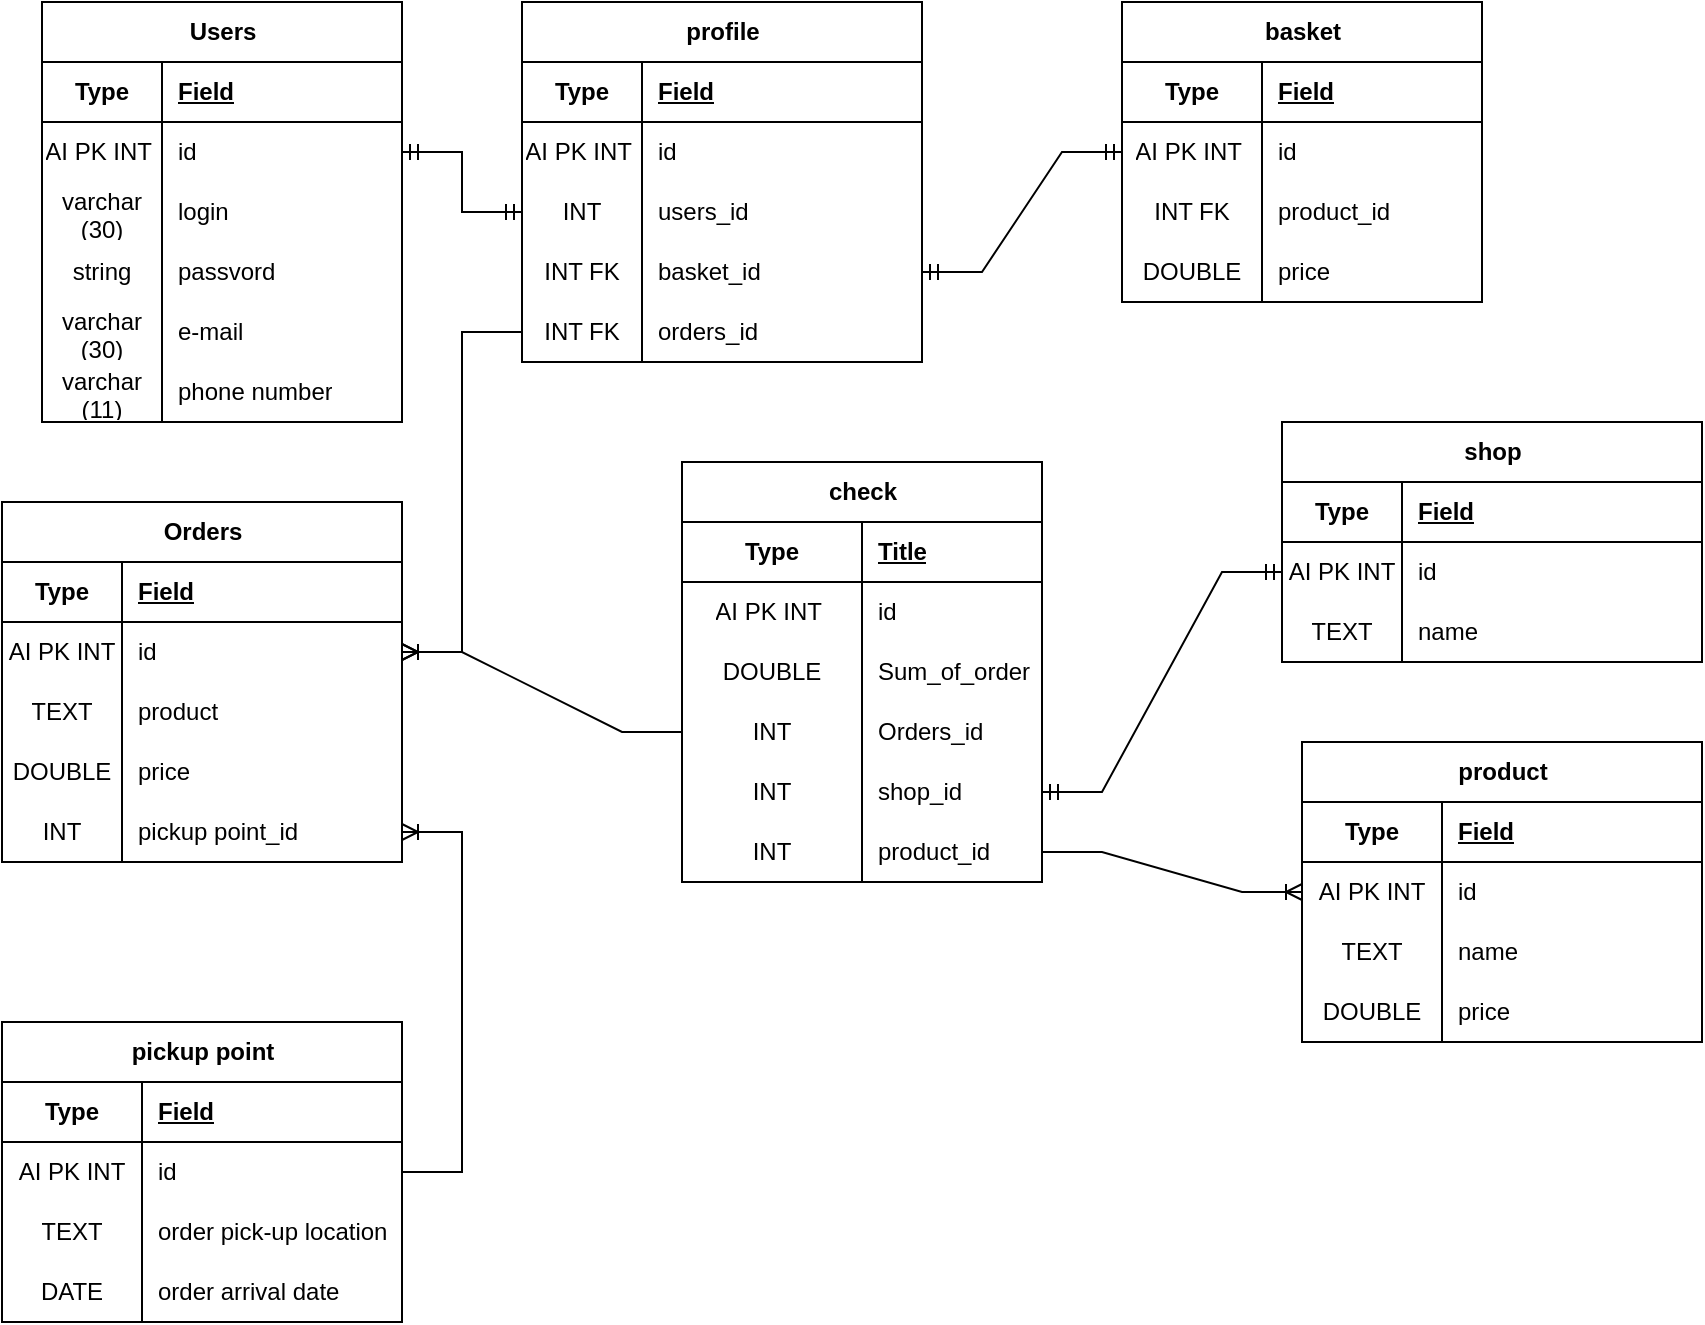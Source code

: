 <mxfile version="22.1.1" type="github">
  <diagram name="Страница — 1" id="Pja-T_bcd6KXfiUOe82k">
    <mxGraphModel dx="1434" dy="764" grid="1" gridSize="10" guides="1" tooltips="1" connect="1" arrows="1" fold="1" page="1" pageScale="1" pageWidth="827" pageHeight="1169" math="0" shadow="0">
      <root>
        <mxCell id="0" />
        <mxCell id="1" parent="0" />
        <mxCell id="clptKo0EV_gINWwMnfA1-40" value="basket" style="shape=table;startSize=30;container=1;collapsible=1;childLayout=tableLayout;fixedRows=1;rowLines=0;fontStyle=1;align=center;resizeLast=1;html=1;" parent="1" vertex="1">
          <mxGeometry x="960" y="150" width="180" height="150" as="geometry" />
        </mxCell>
        <mxCell id="clptKo0EV_gINWwMnfA1-41" value="" style="shape=tableRow;horizontal=0;startSize=0;swimlaneHead=0;swimlaneBody=0;fillColor=none;collapsible=0;dropTarget=0;points=[[0,0.5],[1,0.5]];portConstraint=eastwest;top=0;left=0;right=0;bottom=1;" parent="clptKo0EV_gINWwMnfA1-40" vertex="1">
          <mxGeometry y="30" width="180" height="30" as="geometry" />
        </mxCell>
        <mxCell id="clptKo0EV_gINWwMnfA1-42" value="Type" style="shape=partialRectangle;connectable=0;fillColor=none;top=0;left=0;bottom=0;right=0;fontStyle=1;overflow=hidden;whiteSpace=wrap;html=1;" parent="clptKo0EV_gINWwMnfA1-41" vertex="1">
          <mxGeometry width="70" height="30" as="geometry">
            <mxRectangle width="70" height="30" as="alternateBounds" />
          </mxGeometry>
        </mxCell>
        <mxCell id="clptKo0EV_gINWwMnfA1-43" value="Field" style="shape=partialRectangle;connectable=0;fillColor=none;top=0;left=0;bottom=0;right=0;align=left;spacingLeft=6;fontStyle=5;overflow=hidden;whiteSpace=wrap;html=1;" parent="clptKo0EV_gINWwMnfA1-41" vertex="1">
          <mxGeometry x="70" width="110" height="30" as="geometry">
            <mxRectangle width="110" height="30" as="alternateBounds" />
          </mxGeometry>
        </mxCell>
        <mxCell id="clptKo0EV_gINWwMnfA1-44" value="" style="shape=tableRow;horizontal=0;startSize=0;swimlaneHead=0;swimlaneBody=0;fillColor=none;collapsible=0;dropTarget=0;points=[[0,0.5],[1,0.5]];portConstraint=eastwest;top=0;left=0;right=0;bottom=0;" parent="clptKo0EV_gINWwMnfA1-40" vertex="1">
          <mxGeometry y="60" width="180" height="30" as="geometry" />
        </mxCell>
        <mxCell id="clptKo0EV_gINWwMnfA1-45" value="AI PK INT&amp;nbsp;" style="shape=partialRectangle;connectable=0;fillColor=none;top=0;left=0;bottom=0;right=0;editable=1;overflow=hidden;whiteSpace=wrap;html=1;" parent="clptKo0EV_gINWwMnfA1-44" vertex="1">
          <mxGeometry width="70" height="30" as="geometry">
            <mxRectangle width="70" height="30" as="alternateBounds" />
          </mxGeometry>
        </mxCell>
        <mxCell id="clptKo0EV_gINWwMnfA1-46" value="id" style="shape=partialRectangle;connectable=0;fillColor=none;top=0;left=0;bottom=0;right=0;align=left;spacingLeft=6;overflow=hidden;whiteSpace=wrap;html=1;" parent="clptKo0EV_gINWwMnfA1-44" vertex="1">
          <mxGeometry x="70" width="110" height="30" as="geometry">
            <mxRectangle width="110" height="30" as="alternateBounds" />
          </mxGeometry>
        </mxCell>
        <mxCell id="clptKo0EV_gINWwMnfA1-47" value="" style="shape=tableRow;horizontal=0;startSize=0;swimlaneHead=0;swimlaneBody=0;fillColor=none;collapsible=0;dropTarget=0;points=[[0,0.5],[1,0.5]];portConstraint=eastwest;top=0;left=0;right=0;bottom=0;" parent="clptKo0EV_gINWwMnfA1-40" vertex="1">
          <mxGeometry y="90" width="180" height="30" as="geometry" />
        </mxCell>
        <mxCell id="clptKo0EV_gINWwMnfA1-48" value="INT FK" style="shape=partialRectangle;connectable=0;fillColor=none;top=0;left=0;bottom=0;right=0;editable=1;overflow=hidden;whiteSpace=wrap;html=1;" parent="clptKo0EV_gINWwMnfA1-47" vertex="1">
          <mxGeometry width="70" height="30" as="geometry">
            <mxRectangle width="70" height="30" as="alternateBounds" />
          </mxGeometry>
        </mxCell>
        <mxCell id="clptKo0EV_gINWwMnfA1-49" value="product_id" style="shape=partialRectangle;connectable=0;fillColor=none;top=0;left=0;bottom=0;right=0;align=left;spacingLeft=6;overflow=hidden;whiteSpace=wrap;html=1;" parent="clptKo0EV_gINWwMnfA1-47" vertex="1">
          <mxGeometry x="70" width="110" height="30" as="geometry">
            <mxRectangle width="110" height="30" as="alternateBounds" />
          </mxGeometry>
        </mxCell>
        <mxCell id="clptKo0EV_gINWwMnfA1-50" value="" style="shape=tableRow;horizontal=0;startSize=0;swimlaneHead=0;swimlaneBody=0;fillColor=none;collapsible=0;dropTarget=0;points=[[0,0.5],[1,0.5]];portConstraint=eastwest;top=0;left=0;right=0;bottom=0;" parent="clptKo0EV_gINWwMnfA1-40" vertex="1">
          <mxGeometry y="120" width="180" height="30" as="geometry" />
        </mxCell>
        <mxCell id="clptKo0EV_gINWwMnfA1-51" value="DOUBLE" style="shape=partialRectangle;connectable=0;fillColor=none;top=0;left=0;bottom=0;right=0;editable=1;overflow=hidden;whiteSpace=wrap;html=1;" parent="clptKo0EV_gINWwMnfA1-50" vertex="1">
          <mxGeometry width="70" height="30" as="geometry">
            <mxRectangle width="70" height="30" as="alternateBounds" />
          </mxGeometry>
        </mxCell>
        <mxCell id="clptKo0EV_gINWwMnfA1-52" value="price" style="shape=partialRectangle;connectable=0;fillColor=none;top=0;left=0;bottom=0;right=0;align=left;spacingLeft=6;overflow=hidden;whiteSpace=wrap;html=1;" parent="clptKo0EV_gINWwMnfA1-50" vertex="1">
          <mxGeometry x="70" width="110" height="30" as="geometry">
            <mxRectangle width="110" height="30" as="alternateBounds" />
          </mxGeometry>
        </mxCell>
        <mxCell id="clptKo0EV_gINWwMnfA1-62" value="Users" style="shape=table;startSize=30;container=1;collapsible=1;childLayout=tableLayout;fixedRows=1;rowLines=0;fontStyle=1;align=center;resizeLast=1;html=1;" parent="1" vertex="1">
          <mxGeometry x="420" y="150" width="180" height="210" as="geometry" />
        </mxCell>
        <mxCell id="clptKo0EV_gINWwMnfA1-63" value="" style="shape=tableRow;horizontal=0;startSize=0;swimlaneHead=0;swimlaneBody=0;fillColor=none;collapsible=0;dropTarget=0;points=[[0,0.5],[1,0.5]];portConstraint=eastwest;top=0;left=0;right=0;bottom=1;" parent="clptKo0EV_gINWwMnfA1-62" vertex="1">
          <mxGeometry y="30" width="180" height="30" as="geometry" />
        </mxCell>
        <mxCell id="clptKo0EV_gINWwMnfA1-64" value="Type" style="shape=partialRectangle;connectable=0;fillColor=none;top=0;left=0;bottom=0;right=0;fontStyle=1;overflow=hidden;whiteSpace=wrap;html=1;" parent="clptKo0EV_gINWwMnfA1-63" vertex="1">
          <mxGeometry width="60" height="30" as="geometry">
            <mxRectangle width="60" height="30" as="alternateBounds" />
          </mxGeometry>
        </mxCell>
        <mxCell id="clptKo0EV_gINWwMnfA1-65" value="Field" style="shape=partialRectangle;connectable=0;fillColor=none;top=0;left=0;bottom=0;right=0;align=left;spacingLeft=6;fontStyle=5;overflow=hidden;whiteSpace=wrap;html=1;" parent="clptKo0EV_gINWwMnfA1-63" vertex="1">
          <mxGeometry x="60" width="120" height="30" as="geometry">
            <mxRectangle width="120" height="30" as="alternateBounds" />
          </mxGeometry>
        </mxCell>
        <mxCell id="clptKo0EV_gINWwMnfA1-66" value="" style="shape=tableRow;horizontal=0;startSize=0;swimlaneHead=0;swimlaneBody=0;fillColor=none;collapsible=0;dropTarget=0;points=[[0,0.5],[1,0.5]];portConstraint=eastwest;top=0;left=0;right=0;bottom=0;" parent="clptKo0EV_gINWwMnfA1-62" vertex="1">
          <mxGeometry y="60" width="180" height="30" as="geometry" />
        </mxCell>
        <mxCell id="clptKo0EV_gINWwMnfA1-67" value="AI PK INT&amp;nbsp;" style="shape=partialRectangle;connectable=0;fillColor=none;top=0;left=0;bottom=0;right=0;editable=1;overflow=hidden;whiteSpace=wrap;html=1;" parent="clptKo0EV_gINWwMnfA1-66" vertex="1">
          <mxGeometry width="60" height="30" as="geometry">
            <mxRectangle width="60" height="30" as="alternateBounds" />
          </mxGeometry>
        </mxCell>
        <mxCell id="clptKo0EV_gINWwMnfA1-68" value="id" style="shape=partialRectangle;connectable=0;fillColor=none;top=0;left=0;bottom=0;right=0;align=left;spacingLeft=6;overflow=hidden;whiteSpace=wrap;html=1;" parent="clptKo0EV_gINWwMnfA1-66" vertex="1">
          <mxGeometry x="60" width="120" height="30" as="geometry">
            <mxRectangle width="120" height="30" as="alternateBounds" />
          </mxGeometry>
        </mxCell>
        <mxCell id="clptKo0EV_gINWwMnfA1-69" value="" style="shape=tableRow;horizontal=0;startSize=0;swimlaneHead=0;swimlaneBody=0;fillColor=none;collapsible=0;dropTarget=0;points=[[0,0.5],[1,0.5]];portConstraint=eastwest;top=0;left=0;right=0;bottom=0;" parent="clptKo0EV_gINWwMnfA1-62" vertex="1">
          <mxGeometry y="90" width="180" height="30" as="geometry" />
        </mxCell>
        <mxCell id="clptKo0EV_gINWwMnfA1-70" value="varchar (30)" style="shape=partialRectangle;connectable=0;fillColor=none;top=0;left=0;bottom=0;right=0;editable=1;overflow=hidden;whiteSpace=wrap;html=1;" parent="clptKo0EV_gINWwMnfA1-69" vertex="1">
          <mxGeometry width="60" height="30" as="geometry">
            <mxRectangle width="60" height="30" as="alternateBounds" />
          </mxGeometry>
        </mxCell>
        <mxCell id="clptKo0EV_gINWwMnfA1-71" value="login" style="shape=partialRectangle;connectable=0;fillColor=none;top=0;left=0;bottom=0;right=0;align=left;spacingLeft=6;overflow=hidden;whiteSpace=wrap;html=1;" parent="clptKo0EV_gINWwMnfA1-69" vertex="1">
          <mxGeometry x="60" width="120" height="30" as="geometry">
            <mxRectangle width="120" height="30" as="alternateBounds" />
          </mxGeometry>
        </mxCell>
        <mxCell id="clptKo0EV_gINWwMnfA1-72" value="" style="shape=tableRow;horizontal=0;startSize=0;swimlaneHead=0;swimlaneBody=0;fillColor=none;collapsible=0;dropTarget=0;points=[[0,0.5],[1,0.5]];portConstraint=eastwest;top=0;left=0;right=0;bottom=0;" parent="clptKo0EV_gINWwMnfA1-62" vertex="1">
          <mxGeometry y="120" width="180" height="30" as="geometry" />
        </mxCell>
        <mxCell id="clptKo0EV_gINWwMnfA1-73" value="string" style="shape=partialRectangle;connectable=0;fillColor=none;top=0;left=0;bottom=0;right=0;editable=1;overflow=hidden;whiteSpace=wrap;html=1;" parent="clptKo0EV_gINWwMnfA1-72" vertex="1">
          <mxGeometry width="60" height="30" as="geometry">
            <mxRectangle width="60" height="30" as="alternateBounds" />
          </mxGeometry>
        </mxCell>
        <mxCell id="clptKo0EV_gINWwMnfA1-74" value="passvord" style="shape=partialRectangle;connectable=0;fillColor=none;top=0;left=0;bottom=0;right=0;align=left;spacingLeft=6;overflow=hidden;whiteSpace=wrap;html=1;" parent="clptKo0EV_gINWwMnfA1-72" vertex="1">
          <mxGeometry x="60" width="120" height="30" as="geometry">
            <mxRectangle width="120" height="30" as="alternateBounds" />
          </mxGeometry>
        </mxCell>
        <mxCell id="clptKo0EV_gINWwMnfA1-75" style="shape=tableRow;horizontal=0;startSize=0;swimlaneHead=0;swimlaneBody=0;fillColor=none;collapsible=0;dropTarget=0;points=[[0,0.5],[1,0.5]];portConstraint=eastwest;top=0;left=0;right=0;bottom=0;" parent="clptKo0EV_gINWwMnfA1-62" vertex="1">
          <mxGeometry y="150" width="180" height="30" as="geometry" />
        </mxCell>
        <mxCell id="clptKo0EV_gINWwMnfA1-76" value="varchar&lt;br&gt;(30)" style="shape=partialRectangle;connectable=0;fillColor=none;top=0;left=0;bottom=0;right=0;editable=1;overflow=hidden;whiteSpace=wrap;html=1;" parent="clptKo0EV_gINWwMnfA1-75" vertex="1">
          <mxGeometry width="60" height="30" as="geometry">
            <mxRectangle width="60" height="30" as="alternateBounds" />
          </mxGeometry>
        </mxCell>
        <mxCell id="clptKo0EV_gINWwMnfA1-77" value="e-mail" style="shape=partialRectangle;connectable=0;fillColor=none;top=0;left=0;bottom=0;right=0;align=left;spacingLeft=6;overflow=hidden;whiteSpace=wrap;html=1;" parent="clptKo0EV_gINWwMnfA1-75" vertex="1">
          <mxGeometry x="60" width="120" height="30" as="geometry">
            <mxRectangle width="120" height="30" as="alternateBounds" />
          </mxGeometry>
        </mxCell>
        <mxCell id="clptKo0EV_gINWwMnfA1-78" style="shape=tableRow;horizontal=0;startSize=0;swimlaneHead=0;swimlaneBody=0;fillColor=none;collapsible=0;dropTarget=0;points=[[0,0.5],[1,0.5]];portConstraint=eastwest;top=0;left=0;right=0;bottom=0;" parent="clptKo0EV_gINWwMnfA1-62" vertex="1">
          <mxGeometry y="180" width="180" height="30" as="geometry" />
        </mxCell>
        <mxCell id="clptKo0EV_gINWwMnfA1-79" value="varchar&lt;br style=&quot;border-color: var(--border-color);&quot;&gt;(11)" style="shape=partialRectangle;connectable=0;fillColor=none;top=0;left=0;bottom=0;right=0;editable=1;overflow=hidden;whiteSpace=wrap;html=1;" parent="clptKo0EV_gINWwMnfA1-78" vertex="1">
          <mxGeometry width="60" height="30" as="geometry">
            <mxRectangle width="60" height="30" as="alternateBounds" />
          </mxGeometry>
        </mxCell>
        <mxCell id="clptKo0EV_gINWwMnfA1-80" value="phone number" style="shape=partialRectangle;connectable=0;fillColor=none;top=0;left=0;bottom=0;right=0;align=left;spacingLeft=6;overflow=hidden;whiteSpace=wrap;html=1;" parent="clptKo0EV_gINWwMnfA1-78" vertex="1">
          <mxGeometry x="60" width="120" height="30" as="geometry">
            <mxRectangle width="120" height="30" as="alternateBounds" />
          </mxGeometry>
        </mxCell>
        <mxCell id="clptKo0EV_gINWwMnfA1-100" value="check" style="shape=table;startSize=30;container=1;collapsible=1;childLayout=tableLayout;fixedRows=1;rowLines=0;fontStyle=1;align=center;resizeLast=1;html=1;" parent="1" vertex="1">
          <mxGeometry x="740" y="380" width="180" height="210" as="geometry" />
        </mxCell>
        <mxCell id="clptKo0EV_gINWwMnfA1-101" value="" style="shape=tableRow;horizontal=0;startSize=0;swimlaneHead=0;swimlaneBody=0;fillColor=none;collapsible=0;dropTarget=0;points=[[0,0.5],[1,0.5]];portConstraint=eastwest;top=0;left=0;right=0;bottom=1;" parent="clptKo0EV_gINWwMnfA1-100" vertex="1">
          <mxGeometry y="30" width="180" height="30" as="geometry" />
        </mxCell>
        <mxCell id="clptKo0EV_gINWwMnfA1-102" value="Type" style="shape=partialRectangle;connectable=0;fillColor=none;top=0;left=0;bottom=0;right=0;fontStyle=1;overflow=hidden;whiteSpace=wrap;html=1;" parent="clptKo0EV_gINWwMnfA1-101" vertex="1">
          <mxGeometry width="90" height="30" as="geometry">
            <mxRectangle width="90" height="30" as="alternateBounds" />
          </mxGeometry>
        </mxCell>
        <mxCell id="clptKo0EV_gINWwMnfA1-103" value="Title" style="shape=partialRectangle;connectable=0;fillColor=none;top=0;left=0;bottom=0;right=0;align=left;spacingLeft=6;fontStyle=5;overflow=hidden;whiteSpace=wrap;html=1;" parent="clptKo0EV_gINWwMnfA1-101" vertex="1">
          <mxGeometry x="90" width="90" height="30" as="geometry">
            <mxRectangle width="90" height="30" as="alternateBounds" />
          </mxGeometry>
        </mxCell>
        <mxCell id="clptKo0EV_gINWwMnfA1-104" value="" style="shape=tableRow;horizontal=0;startSize=0;swimlaneHead=0;swimlaneBody=0;fillColor=none;collapsible=0;dropTarget=0;points=[[0,0.5],[1,0.5]];portConstraint=eastwest;top=0;left=0;right=0;bottom=0;" parent="clptKo0EV_gINWwMnfA1-100" vertex="1">
          <mxGeometry y="60" width="180" height="30" as="geometry" />
        </mxCell>
        <mxCell id="clptKo0EV_gINWwMnfA1-105" value="AI PK INT&amp;nbsp;" style="shape=partialRectangle;connectable=0;fillColor=none;top=0;left=0;bottom=0;right=0;editable=1;overflow=hidden;whiteSpace=wrap;html=1;" parent="clptKo0EV_gINWwMnfA1-104" vertex="1">
          <mxGeometry width="90" height="30" as="geometry">
            <mxRectangle width="90" height="30" as="alternateBounds" />
          </mxGeometry>
        </mxCell>
        <mxCell id="clptKo0EV_gINWwMnfA1-106" value="id" style="shape=partialRectangle;connectable=0;fillColor=none;top=0;left=0;bottom=0;right=0;align=left;spacingLeft=6;overflow=hidden;whiteSpace=wrap;html=1;" parent="clptKo0EV_gINWwMnfA1-104" vertex="1">
          <mxGeometry x="90" width="90" height="30" as="geometry">
            <mxRectangle width="90" height="30" as="alternateBounds" />
          </mxGeometry>
        </mxCell>
        <mxCell id="clptKo0EV_gINWwMnfA1-107" value="" style="shape=tableRow;horizontal=0;startSize=0;swimlaneHead=0;swimlaneBody=0;fillColor=none;collapsible=0;dropTarget=0;points=[[0,0.5],[1,0.5]];portConstraint=eastwest;top=0;left=0;right=0;bottom=0;" parent="clptKo0EV_gINWwMnfA1-100" vertex="1">
          <mxGeometry y="90" width="180" height="30" as="geometry" />
        </mxCell>
        <mxCell id="clptKo0EV_gINWwMnfA1-108" value="DOUBLE" style="shape=partialRectangle;connectable=0;fillColor=none;top=0;left=0;bottom=0;right=0;editable=1;overflow=hidden;whiteSpace=wrap;html=1;" parent="clptKo0EV_gINWwMnfA1-107" vertex="1">
          <mxGeometry width="90" height="30" as="geometry">
            <mxRectangle width="90" height="30" as="alternateBounds" />
          </mxGeometry>
        </mxCell>
        <mxCell id="clptKo0EV_gINWwMnfA1-109" value="Sum_of_order" style="shape=partialRectangle;connectable=0;fillColor=none;top=0;left=0;bottom=0;right=0;align=left;spacingLeft=6;overflow=hidden;whiteSpace=wrap;html=1;" parent="clptKo0EV_gINWwMnfA1-107" vertex="1">
          <mxGeometry x="90" width="90" height="30" as="geometry">
            <mxRectangle width="90" height="30" as="alternateBounds" />
          </mxGeometry>
        </mxCell>
        <mxCell id="6DP7j_2Bko1x57F-2daC-103" style="shape=tableRow;horizontal=0;startSize=0;swimlaneHead=0;swimlaneBody=0;fillColor=none;collapsible=0;dropTarget=0;points=[[0,0.5],[1,0.5]];portConstraint=eastwest;top=0;left=0;right=0;bottom=0;" parent="clptKo0EV_gINWwMnfA1-100" vertex="1">
          <mxGeometry y="120" width="180" height="30" as="geometry" />
        </mxCell>
        <mxCell id="6DP7j_2Bko1x57F-2daC-104" value="INT" style="shape=partialRectangle;connectable=0;fillColor=none;top=0;left=0;bottom=0;right=0;editable=1;overflow=hidden;whiteSpace=wrap;html=1;" parent="6DP7j_2Bko1x57F-2daC-103" vertex="1">
          <mxGeometry width="90" height="30" as="geometry">
            <mxRectangle width="90" height="30" as="alternateBounds" />
          </mxGeometry>
        </mxCell>
        <mxCell id="6DP7j_2Bko1x57F-2daC-105" value="Orders_id" style="shape=partialRectangle;connectable=0;fillColor=none;top=0;left=0;bottom=0;right=0;align=left;spacingLeft=6;overflow=hidden;whiteSpace=wrap;html=1;" parent="6DP7j_2Bko1x57F-2daC-103" vertex="1">
          <mxGeometry x="90" width="90" height="30" as="geometry">
            <mxRectangle width="90" height="30" as="alternateBounds" />
          </mxGeometry>
        </mxCell>
        <mxCell id="6DP7j_2Bko1x57F-2daC-108" style="shape=tableRow;horizontal=0;startSize=0;swimlaneHead=0;swimlaneBody=0;fillColor=none;collapsible=0;dropTarget=0;points=[[0,0.5],[1,0.5]];portConstraint=eastwest;top=0;left=0;right=0;bottom=0;" parent="clptKo0EV_gINWwMnfA1-100" vertex="1">
          <mxGeometry y="150" width="180" height="30" as="geometry" />
        </mxCell>
        <mxCell id="6DP7j_2Bko1x57F-2daC-109" value="INT" style="shape=partialRectangle;connectable=0;fillColor=none;top=0;left=0;bottom=0;right=0;editable=1;overflow=hidden;whiteSpace=wrap;html=1;" parent="6DP7j_2Bko1x57F-2daC-108" vertex="1">
          <mxGeometry width="90" height="30" as="geometry">
            <mxRectangle width="90" height="30" as="alternateBounds" />
          </mxGeometry>
        </mxCell>
        <mxCell id="6DP7j_2Bko1x57F-2daC-110" value="shop_id" style="shape=partialRectangle;connectable=0;fillColor=none;top=0;left=0;bottom=0;right=0;align=left;spacingLeft=6;overflow=hidden;whiteSpace=wrap;html=1;" parent="6DP7j_2Bko1x57F-2daC-108" vertex="1">
          <mxGeometry x="90" width="90" height="30" as="geometry">
            <mxRectangle width="90" height="30" as="alternateBounds" />
          </mxGeometry>
        </mxCell>
        <mxCell id="ON_SbD6Llstn7Dt2i7NG-1" style="shape=tableRow;horizontal=0;startSize=0;swimlaneHead=0;swimlaneBody=0;fillColor=none;collapsible=0;dropTarget=0;points=[[0,0.5],[1,0.5]];portConstraint=eastwest;top=0;left=0;right=0;bottom=0;" parent="clptKo0EV_gINWwMnfA1-100" vertex="1">
          <mxGeometry y="180" width="180" height="30" as="geometry" />
        </mxCell>
        <mxCell id="ON_SbD6Llstn7Dt2i7NG-2" value="INT" style="shape=partialRectangle;connectable=0;fillColor=none;top=0;left=0;bottom=0;right=0;editable=1;overflow=hidden;whiteSpace=wrap;html=1;" parent="ON_SbD6Llstn7Dt2i7NG-1" vertex="1">
          <mxGeometry width="90" height="30" as="geometry">
            <mxRectangle width="90" height="30" as="alternateBounds" />
          </mxGeometry>
        </mxCell>
        <mxCell id="ON_SbD6Llstn7Dt2i7NG-3" value="product_id" style="shape=partialRectangle;connectable=0;fillColor=none;top=0;left=0;bottom=0;right=0;align=left;spacingLeft=6;overflow=hidden;whiteSpace=wrap;html=1;" parent="ON_SbD6Llstn7Dt2i7NG-1" vertex="1">
          <mxGeometry x="90" width="90" height="30" as="geometry">
            <mxRectangle width="90" height="30" as="alternateBounds" />
          </mxGeometry>
        </mxCell>
        <mxCell id="6DP7j_2Bko1x57F-2daC-42" value="Orders" style="shape=table;startSize=30;container=1;collapsible=1;childLayout=tableLayout;fixedRows=1;rowLines=0;fontStyle=1;align=center;resizeLast=1;html=1;" parent="1" vertex="1">
          <mxGeometry x="400" y="400" width="200" height="180" as="geometry" />
        </mxCell>
        <mxCell id="6DP7j_2Bko1x57F-2daC-43" value="" style="shape=tableRow;horizontal=0;startSize=0;swimlaneHead=0;swimlaneBody=0;fillColor=none;collapsible=0;dropTarget=0;points=[[0,0.5],[1,0.5]];portConstraint=eastwest;top=0;left=0;right=0;bottom=1;" parent="6DP7j_2Bko1x57F-2daC-42" vertex="1">
          <mxGeometry y="30" width="200" height="30" as="geometry" />
        </mxCell>
        <mxCell id="6DP7j_2Bko1x57F-2daC-44" value="Type" style="shape=partialRectangle;connectable=0;fillColor=none;top=0;left=0;bottom=0;right=0;fontStyle=1;overflow=hidden;whiteSpace=wrap;html=1;" parent="6DP7j_2Bko1x57F-2daC-43" vertex="1">
          <mxGeometry width="60" height="30" as="geometry">
            <mxRectangle width="60" height="30" as="alternateBounds" />
          </mxGeometry>
        </mxCell>
        <mxCell id="6DP7j_2Bko1x57F-2daC-45" value="Field" style="shape=partialRectangle;connectable=0;fillColor=none;top=0;left=0;bottom=0;right=0;align=left;spacingLeft=6;fontStyle=5;overflow=hidden;whiteSpace=wrap;html=1;" parent="6DP7j_2Bko1x57F-2daC-43" vertex="1">
          <mxGeometry x="60" width="140" height="30" as="geometry">
            <mxRectangle width="140" height="30" as="alternateBounds" />
          </mxGeometry>
        </mxCell>
        <mxCell id="6DP7j_2Bko1x57F-2daC-46" value="" style="shape=tableRow;horizontal=0;startSize=0;swimlaneHead=0;swimlaneBody=0;fillColor=none;collapsible=0;dropTarget=0;points=[[0,0.5],[1,0.5]];portConstraint=eastwest;top=0;left=0;right=0;bottom=0;" parent="6DP7j_2Bko1x57F-2daC-42" vertex="1">
          <mxGeometry y="60" width="200" height="30" as="geometry" />
        </mxCell>
        <mxCell id="6DP7j_2Bko1x57F-2daC-47" value="AI PK INT" style="shape=partialRectangle;connectable=0;fillColor=none;top=0;left=0;bottom=0;right=0;editable=1;overflow=hidden;whiteSpace=wrap;html=1;" parent="6DP7j_2Bko1x57F-2daC-46" vertex="1">
          <mxGeometry width="60" height="30" as="geometry">
            <mxRectangle width="60" height="30" as="alternateBounds" />
          </mxGeometry>
        </mxCell>
        <mxCell id="6DP7j_2Bko1x57F-2daC-48" value="id" style="shape=partialRectangle;connectable=0;fillColor=none;top=0;left=0;bottom=0;right=0;align=left;spacingLeft=6;overflow=hidden;whiteSpace=wrap;html=1;" parent="6DP7j_2Bko1x57F-2daC-46" vertex="1">
          <mxGeometry x="60" width="140" height="30" as="geometry">
            <mxRectangle width="140" height="30" as="alternateBounds" />
          </mxGeometry>
        </mxCell>
        <mxCell id="6DP7j_2Bko1x57F-2daC-125" style="shape=tableRow;horizontal=0;startSize=0;swimlaneHead=0;swimlaneBody=0;fillColor=none;collapsible=0;dropTarget=0;points=[[0,0.5],[1,0.5]];portConstraint=eastwest;top=0;left=0;right=0;bottom=0;" parent="6DP7j_2Bko1x57F-2daC-42" vertex="1">
          <mxGeometry y="90" width="200" height="30" as="geometry" />
        </mxCell>
        <mxCell id="6DP7j_2Bko1x57F-2daC-126" value="TEXT" style="shape=partialRectangle;connectable=0;fillColor=none;top=0;left=0;bottom=0;right=0;editable=1;overflow=hidden;whiteSpace=wrap;html=1;" parent="6DP7j_2Bko1x57F-2daC-125" vertex="1">
          <mxGeometry width="60" height="30" as="geometry">
            <mxRectangle width="60" height="30" as="alternateBounds" />
          </mxGeometry>
        </mxCell>
        <mxCell id="6DP7j_2Bko1x57F-2daC-127" value="product" style="shape=partialRectangle;connectable=0;fillColor=none;top=0;left=0;bottom=0;right=0;align=left;spacingLeft=6;overflow=hidden;whiteSpace=wrap;html=1;" parent="6DP7j_2Bko1x57F-2daC-125" vertex="1">
          <mxGeometry x="60" width="140" height="30" as="geometry">
            <mxRectangle width="140" height="30" as="alternateBounds" />
          </mxGeometry>
        </mxCell>
        <mxCell id="6DP7j_2Bko1x57F-2daC-128" style="shape=tableRow;horizontal=0;startSize=0;swimlaneHead=0;swimlaneBody=0;fillColor=none;collapsible=0;dropTarget=0;points=[[0,0.5],[1,0.5]];portConstraint=eastwest;top=0;left=0;right=0;bottom=0;" parent="6DP7j_2Bko1x57F-2daC-42" vertex="1">
          <mxGeometry y="120" width="200" height="30" as="geometry" />
        </mxCell>
        <mxCell id="6DP7j_2Bko1x57F-2daC-129" value="DOUBLE" style="shape=partialRectangle;connectable=0;fillColor=none;top=0;left=0;bottom=0;right=0;editable=1;overflow=hidden;whiteSpace=wrap;html=1;" parent="6DP7j_2Bko1x57F-2daC-128" vertex="1">
          <mxGeometry width="60" height="30" as="geometry">
            <mxRectangle width="60" height="30" as="alternateBounds" />
          </mxGeometry>
        </mxCell>
        <mxCell id="6DP7j_2Bko1x57F-2daC-130" value="price" style="shape=partialRectangle;connectable=0;fillColor=none;top=0;left=0;bottom=0;right=0;align=left;spacingLeft=6;overflow=hidden;whiteSpace=wrap;html=1;" parent="6DP7j_2Bko1x57F-2daC-128" vertex="1">
          <mxGeometry x="60" width="140" height="30" as="geometry">
            <mxRectangle width="140" height="30" as="alternateBounds" />
          </mxGeometry>
        </mxCell>
        <mxCell id="6DP7j_2Bko1x57F-2daC-132" style="shape=tableRow;horizontal=0;startSize=0;swimlaneHead=0;swimlaneBody=0;fillColor=none;collapsible=0;dropTarget=0;points=[[0,0.5],[1,0.5]];portConstraint=eastwest;top=0;left=0;right=0;bottom=0;" parent="6DP7j_2Bko1x57F-2daC-42" vertex="1">
          <mxGeometry y="150" width="200" height="30" as="geometry" />
        </mxCell>
        <mxCell id="6DP7j_2Bko1x57F-2daC-133" value="INT" style="shape=partialRectangle;connectable=0;fillColor=none;top=0;left=0;bottom=0;right=0;editable=1;overflow=hidden;whiteSpace=wrap;html=1;" parent="6DP7j_2Bko1x57F-2daC-132" vertex="1">
          <mxGeometry width="60" height="30" as="geometry">
            <mxRectangle width="60" height="30" as="alternateBounds" />
          </mxGeometry>
        </mxCell>
        <mxCell id="6DP7j_2Bko1x57F-2daC-134" value="pickup point_id" style="shape=partialRectangle;connectable=0;fillColor=none;top=0;left=0;bottom=0;right=0;align=left;spacingLeft=6;overflow=hidden;whiteSpace=wrap;html=1;" parent="6DP7j_2Bko1x57F-2daC-132" vertex="1">
          <mxGeometry x="60" width="140" height="30" as="geometry">
            <mxRectangle width="140" height="30" as="alternateBounds" />
          </mxGeometry>
        </mxCell>
        <mxCell id="6DP7j_2Bko1x57F-2daC-58" value="shop" style="shape=table;startSize=30;container=1;collapsible=1;childLayout=tableLayout;fixedRows=1;rowLines=0;fontStyle=1;align=center;resizeLast=1;html=1;" parent="1" vertex="1">
          <mxGeometry x="1040" y="360" width="210" height="120" as="geometry" />
        </mxCell>
        <mxCell id="6DP7j_2Bko1x57F-2daC-59" value="" style="shape=tableRow;horizontal=0;startSize=0;swimlaneHead=0;swimlaneBody=0;fillColor=none;collapsible=0;dropTarget=0;points=[[0,0.5],[1,0.5]];portConstraint=eastwest;top=0;left=0;right=0;bottom=1;" parent="6DP7j_2Bko1x57F-2daC-58" vertex="1">
          <mxGeometry y="30" width="210" height="30" as="geometry" />
        </mxCell>
        <mxCell id="6DP7j_2Bko1x57F-2daC-60" value="Type" style="shape=partialRectangle;connectable=0;fillColor=none;top=0;left=0;bottom=0;right=0;fontStyle=1;overflow=hidden;whiteSpace=wrap;html=1;" parent="6DP7j_2Bko1x57F-2daC-59" vertex="1">
          <mxGeometry width="60" height="30" as="geometry">
            <mxRectangle width="60" height="30" as="alternateBounds" />
          </mxGeometry>
        </mxCell>
        <mxCell id="6DP7j_2Bko1x57F-2daC-61" value="Field" style="shape=partialRectangle;connectable=0;fillColor=none;top=0;left=0;bottom=0;right=0;align=left;spacingLeft=6;fontStyle=5;overflow=hidden;whiteSpace=wrap;html=1;" parent="6DP7j_2Bko1x57F-2daC-59" vertex="1">
          <mxGeometry x="60" width="150" height="30" as="geometry">
            <mxRectangle width="150" height="30" as="alternateBounds" />
          </mxGeometry>
        </mxCell>
        <mxCell id="6DP7j_2Bko1x57F-2daC-62" value="" style="shape=tableRow;horizontal=0;startSize=0;swimlaneHead=0;swimlaneBody=0;fillColor=none;collapsible=0;dropTarget=0;points=[[0,0.5],[1,0.5]];portConstraint=eastwest;top=0;left=0;right=0;bottom=0;" parent="6DP7j_2Bko1x57F-2daC-58" vertex="1">
          <mxGeometry y="60" width="210" height="30" as="geometry" />
        </mxCell>
        <mxCell id="6DP7j_2Bko1x57F-2daC-63" value="AI PK INT" style="shape=partialRectangle;connectable=0;fillColor=none;top=0;left=0;bottom=0;right=0;editable=1;overflow=hidden;whiteSpace=wrap;html=1;" parent="6DP7j_2Bko1x57F-2daC-62" vertex="1">
          <mxGeometry width="60" height="30" as="geometry">
            <mxRectangle width="60" height="30" as="alternateBounds" />
          </mxGeometry>
        </mxCell>
        <mxCell id="6DP7j_2Bko1x57F-2daC-64" value="id" style="shape=partialRectangle;connectable=0;fillColor=none;top=0;left=0;bottom=0;right=0;align=left;spacingLeft=6;overflow=hidden;whiteSpace=wrap;html=1;" parent="6DP7j_2Bko1x57F-2daC-62" vertex="1">
          <mxGeometry x="60" width="150" height="30" as="geometry">
            <mxRectangle width="150" height="30" as="alternateBounds" />
          </mxGeometry>
        </mxCell>
        <mxCell id="6DP7j_2Bko1x57F-2daC-65" value="" style="shape=tableRow;horizontal=0;startSize=0;swimlaneHead=0;swimlaneBody=0;fillColor=none;collapsible=0;dropTarget=0;points=[[0,0.5],[1,0.5]];portConstraint=eastwest;top=0;left=0;right=0;bottom=0;" parent="6DP7j_2Bko1x57F-2daC-58" vertex="1">
          <mxGeometry y="90" width="210" height="30" as="geometry" />
        </mxCell>
        <mxCell id="6DP7j_2Bko1x57F-2daC-66" value="TEXT" style="shape=partialRectangle;connectable=0;fillColor=none;top=0;left=0;bottom=0;right=0;editable=1;overflow=hidden;whiteSpace=wrap;html=1;" parent="6DP7j_2Bko1x57F-2daC-65" vertex="1">
          <mxGeometry width="60" height="30" as="geometry">
            <mxRectangle width="60" height="30" as="alternateBounds" />
          </mxGeometry>
        </mxCell>
        <mxCell id="6DP7j_2Bko1x57F-2daC-67" value="name" style="shape=partialRectangle;connectable=0;fillColor=none;top=0;left=0;bottom=0;right=0;align=left;spacingLeft=6;overflow=hidden;whiteSpace=wrap;html=1;" parent="6DP7j_2Bko1x57F-2daC-65" vertex="1">
          <mxGeometry x="60" width="150" height="30" as="geometry">
            <mxRectangle width="150" height="30" as="alternateBounds" />
          </mxGeometry>
        </mxCell>
        <mxCell id="6DP7j_2Bko1x57F-2daC-78" value="profile" style="shape=table;startSize=30;container=1;collapsible=1;childLayout=tableLayout;fixedRows=1;rowLines=0;fontStyle=1;align=center;resizeLast=1;html=1;" parent="1" vertex="1">
          <mxGeometry x="660" y="150" width="200" height="180" as="geometry" />
        </mxCell>
        <mxCell id="6DP7j_2Bko1x57F-2daC-79" value="" style="shape=tableRow;horizontal=0;startSize=0;swimlaneHead=0;swimlaneBody=0;fillColor=none;collapsible=0;dropTarget=0;points=[[0,0.5],[1,0.5]];portConstraint=eastwest;top=0;left=0;right=0;bottom=1;" parent="6DP7j_2Bko1x57F-2daC-78" vertex="1">
          <mxGeometry y="30" width="200" height="30" as="geometry" />
        </mxCell>
        <mxCell id="6DP7j_2Bko1x57F-2daC-80" value="Type" style="shape=partialRectangle;connectable=0;fillColor=none;top=0;left=0;bottom=0;right=0;fontStyle=1;overflow=hidden;whiteSpace=wrap;html=1;" parent="6DP7j_2Bko1x57F-2daC-79" vertex="1">
          <mxGeometry width="60" height="30" as="geometry">
            <mxRectangle width="60" height="30" as="alternateBounds" />
          </mxGeometry>
        </mxCell>
        <mxCell id="6DP7j_2Bko1x57F-2daC-81" value="Field" style="shape=partialRectangle;connectable=0;fillColor=none;top=0;left=0;bottom=0;right=0;align=left;spacingLeft=6;fontStyle=5;overflow=hidden;whiteSpace=wrap;html=1;" parent="6DP7j_2Bko1x57F-2daC-79" vertex="1">
          <mxGeometry x="60" width="140" height="30" as="geometry">
            <mxRectangle width="140" height="30" as="alternateBounds" />
          </mxGeometry>
        </mxCell>
        <mxCell id="6DP7j_2Bko1x57F-2daC-82" value="" style="shape=tableRow;horizontal=0;startSize=0;swimlaneHead=0;swimlaneBody=0;fillColor=none;collapsible=0;dropTarget=0;points=[[0,0.5],[1,0.5]];portConstraint=eastwest;top=0;left=0;right=0;bottom=0;" parent="6DP7j_2Bko1x57F-2daC-78" vertex="1">
          <mxGeometry y="60" width="200" height="30" as="geometry" />
        </mxCell>
        <mxCell id="6DP7j_2Bko1x57F-2daC-83" value="AI PK INT&amp;nbsp;" style="shape=partialRectangle;connectable=0;fillColor=none;top=0;left=0;bottom=0;right=0;editable=1;overflow=hidden;whiteSpace=wrap;html=1;" parent="6DP7j_2Bko1x57F-2daC-82" vertex="1">
          <mxGeometry width="60" height="30" as="geometry">
            <mxRectangle width="60" height="30" as="alternateBounds" />
          </mxGeometry>
        </mxCell>
        <mxCell id="6DP7j_2Bko1x57F-2daC-84" value="id" style="shape=partialRectangle;connectable=0;fillColor=none;top=0;left=0;bottom=0;right=0;align=left;spacingLeft=6;overflow=hidden;whiteSpace=wrap;html=1;" parent="6DP7j_2Bko1x57F-2daC-82" vertex="1">
          <mxGeometry x="60" width="140" height="30" as="geometry">
            <mxRectangle width="140" height="30" as="alternateBounds" />
          </mxGeometry>
        </mxCell>
        <mxCell id="6DP7j_2Bko1x57F-2daC-85" value="" style="shape=tableRow;horizontal=0;startSize=0;swimlaneHead=0;swimlaneBody=0;fillColor=none;collapsible=0;dropTarget=0;points=[[0,0.5],[1,0.5]];portConstraint=eastwest;top=0;left=0;right=0;bottom=0;" parent="6DP7j_2Bko1x57F-2daC-78" vertex="1">
          <mxGeometry y="90" width="200" height="30" as="geometry" />
        </mxCell>
        <mxCell id="6DP7j_2Bko1x57F-2daC-86" value="INT" style="shape=partialRectangle;connectable=0;fillColor=none;top=0;left=0;bottom=0;right=0;editable=1;overflow=hidden;whiteSpace=wrap;html=1;" parent="6DP7j_2Bko1x57F-2daC-85" vertex="1">
          <mxGeometry width="60" height="30" as="geometry">
            <mxRectangle width="60" height="30" as="alternateBounds" />
          </mxGeometry>
        </mxCell>
        <mxCell id="6DP7j_2Bko1x57F-2daC-87" value="users_id" style="shape=partialRectangle;connectable=0;fillColor=none;top=0;left=0;bottom=0;right=0;align=left;spacingLeft=6;overflow=hidden;whiteSpace=wrap;html=1;" parent="6DP7j_2Bko1x57F-2daC-85" vertex="1">
          <mxGeometry x="60" width="140" height="30" as="geometry">
            <mxRectangle width="140" height="30" as="alternateBounds" />
          </mxGeometry>
        </mxCell>
        <mxCell id="6DP7j_2Bko1x57F-2daC-88" value="" style="shape=tableRow;horizontal=0;startSize=0;swimlaneHead=0;swimlaneBody=0;fillColor=none;collapsible=0;dropTarget=0;points=[[0,0.5],[1,0.5]];portConstraint=eastwest;top=0;left=0;right=0;bottom=0;" parent="6DP7j_2Bko1x57F-2daC-78" vertex="1">
          <mxGeometry y="120" width="200" height="30" as="geometry" />
        </mxCell>
        <mxCell id="6DP7j_2Bko1x57F-2daC-89" value="INT FK" style="shape=partialRectangle;connectable=0;fillColor=none;top=0;left=0;bottom=0;right=0;editable=1;overflow=hidden;whiteSpace=wrap;html=1;" parent="6DP7j_2Bko1x57F-2daC-88" vertex="1">
          <mxGeometry width="60" height="30" as="geometry">
            <mxRectangle width="60" height="30" as="alternateBounds" />
          </mxGeometry>
        </mxCell>
        <mxCell id="6DP7j_2Bko1x57F-2daC-90" value="basket_id" style="shape=partialRectangle;connectable=0;fillColor=none;top=0;left=0;bottom=0;right=0;align=left;spacingLeft=6;overflow=hidden;whiteSpace=wrap;html=1;" parent="6DP7j_2Bko1x57F-2daC-88" vertex="1">
          <mxGeometry x="60" width="140" height="30" as="geometry">
            <mxRectangle width="140" height="30" as="alternateBounds" />
          </mxGeometry>
        </mxCell>
        <mxCell id="6DP7j_2Bko1x57F-2daC-93" style="shape=tableRow;horizontal=0;startSize=0;swimlaneHead=0;swimlaneBody=0;fillColor=none;collapsible=0;dropTarget=0;points=[[0,0.5],[1,0.5]];portConstraint=eastwest;top=0;left=0;right=0;bottom=0;" parent="6DP7j_2Bko1x57F-2daC-78" vertex="1">
          <mxGeometry y="150" width="200" height="30" as="geometry" />
        </mxCell>
        <mxCell id="6DP7j_2Bko1x57F-2daC-94" value="INT FK" style="shape=partialRectangle;connectable=0;fillColor=none;top=0;left=0;bottom=0;right=0;editable=1;overflow=hidden;whiteSpace=wrap;html=1;" parent="6DP7j_2Bko1x57F-2daC-93" vertex="1">
          <mxGeometry width="60" height="30" as="geometry">
            <mxRectangle width="60" height="30" as="alternateBounds" />
          </mxGeometry>
        </mxCell>
        <mxCell id="6DP7j_2Bko1x57F-2daC-95" value="orders_id" style="shape=partialRectangle;connectable=0;fillColor=none;top=0;left=0;bottom=0;right=0;align=left;spacingLeft=6;overflow=hidden;whiteSpace=wrap;html=1;" parent="6DP7j_2Bko1x57F-2daC-93" vertex="1">
          <mxGeometry x="60" width="140" height="30" as="geometry">
            <mxRectangle width="140" height="30" as="alternateBounds" />
          </mxGeometry>
        </mxCell>
        <mxCell id="6DP7j_2Bko1x57F-2daC-92" value="" style="edgeStyle=entityRelationEdgeStyle;fontSize=12;html=1;endArrow=ERmandOne;startArrow=ERmandOne;rounded=0;" parent="1" source="6DP7j_2Bko1x57F-2daC-85" target="clptKo0EV_gINWwMnfA1-66" edge="1">
          <mxGeometry width="100" height="100" relative="1" as="geometry">
            <mxPoint x="720" y="520" as="sourcePoint" />
            <mxPoint x="810" y="410" as="targetPoint" />
          </mxGeometry>
        </mxCell>
        <mxCell id="6DP7j_2Bko1x57F-2daC-96" value="" style="edgeStyle=entityRelationEdgeStyle;fontSize=12;html=1;endArrow=ERoneToMany;rounded=0;" parent="1" source="6DP7j_2Bko1x57F-2daC-93" target="6DP7j_2Bko1x57F-2daC-46" edge="1">
          <mxGeometry width="100" height="100" relative="1" as="geometry">
            <mxPoint x="720" y="520" as="sourcePoint" />
            <mxPoint x="820" y="420" as="targetPoint" />
          </mxGeometry>
        </mxCell>
        <mxCell id="6DP7j_2Bko1x57F-2daC-98" value="" style="edgeStyle=entityRelationEdgeStyle;fontSize=12;html=1;endArrow=ERmandOne;startArrow=ERmandOne;rounded=0;" parent="1" source="6DP7j_2Bko1x57F-2daC-88" target="clptKo0EV_gINWwMnfA1-44" edge="1">
          <mxGeometry width="100" height="100" relative="1" as="geometry">
            <mxPoint x="720" y="520" as="sourcePoint" />
            <mxPoint x="820" y="420" as="targetPoint" />
          </mxGeometry>
        </mxCell>
        <mxCell id="6DP7j_2Bko1x57F-2daC-106" value="" style="edgeStyle=entityRelationEdgeStyle;fontSize=12;html=1;endArrow=ERoneToMany;rounded=0;" parent="1" source="6DP7j_2Bko1x57F-2daC-103" target="6DP7j_2Bko1x57F-2daC-46" edge="1">
          <mxGeometry width="100" height="100" relative="1" as="geometry">
            <mxPoint x="720" y="590" as="sourcePoint" />
            <mxPoint x="660" y="690" as="targetPoint" />
          </mxGeometry>
        </mxCell>
        <mxCell id="6DP7j_2Bko1x57F-2daC-111" value="" style="edgeStyle=entityRelationEdgeStyle;fontSize=12;html=1;endArrow=ERmandOne;startArrow=ERmandOne;rounded=0;" parent="1" source="6DP7j_2Bko1x57F-2daC-108" target="6DP7j_2Bko1x57F-2daC-62" edge="1">
          <mxGeometry width="100" height="100" relative="1" as="geometry">
            <mxPoint x="720" y="870" as="sourcePoint" />
            <mxPoint x="820" y="770" as="targetPoint" />
          </mxGeometry>
        </mxCell>
        <mxCell id="6DP7j_2Bko1x57F-2daC-112" value="pickup point" style="shape=table;startSize=30;container=1;collapsible=1;childLayout=tableLayout;fixedRows=1;rowLines=0;fontStyle=1;align=center;resizeLast=1;html=1;" parent="1" vertex="1">
          <mxGeometry x="400" y="660" width="200" height="150" as="geometry" />
        </mxCell>
        <mxCell id="6DP7j_2Bko1x57F-2daC-113" value="" style="shape=tableRow;horizontal=0;startSize=0;swimlaneHead=0;swimlaneBody=0;fillColor=none;collapsible=0;dropTarget=0;points=[[0,0.5],[1,0.5]];portConstraint=eastwest;top=0;left=0;right=0;bottom=1;" parent="6DP7j_2Bko1x57F-2daC-112" vertex="1">
          <mxGeometry y="30" width="200" height="30" as="geometry" />
        </mxCell>
        <mxCell id="6DP7j_2Bko1x57F-2daC-114" value="Type" style="shape=partialRectangle;connectable=0;fillColor=none;top=0;left=0;bottom=0;right=0;fontStyle=1;overflow=hidden;whiteSpace=wrap;html=1;" parent="6DP7j_2Bko1x57F-2daC-113" vertex="1">
          <mxGeometry width="70" height="30" as="geometry">
            <mxRectangle width="70" height="30" as="alternateBounds" />
          </mxGeometry>
        </mxCell>
        <mxCell id="6DP7j_2Bko1x57F-2daC-115" value="Field" style="shape=partialRectangle;connectable=0;fillColor=none;top=0;left=0;bottom=0;right=0;align=left;spacingLeft=6;fontStyle=5;overflow=hidden;whiteSpace=wrap;html=1;" parent="6DP7j_2Bko1x57F-2daC-113" vertex="1">
          <mxGeometry x="70" width="130" height="30" as="geometry">
            <mxRectangle width="130" height="30" as="alternateBounds" />
          </mxGeometry>
        </mxCell>
        <mxCell id="6DP7j_2Bko1x57F-2daC-116" value="" style="shape=tableRow;horizontal=0;startSize=0;swimlaneHead=0;swimlaneBody=0;fillColor=none;collapsible=0;dropTarget=0;points=[[0,0.5],[1,0.5]];portConstraint=eastwest;top=0;left=0;right=0;bottom=0;" parent="6DP7j_2Bko1x57F-2daC-112" vertex="1">
          <mxGeometry y="60" width="200" height="30" as="geometry" />
        </mxCell>
        <mxCell id="6DP7j_2Bko1x57F-2daC-117" value="AI PK INT" style="shape=partialRectangle;connectable=0;fillColor=none;top=0;left=0;bottom=0;right=0;editable=1;overflow=hidden;whiteSpace=wrap;html=1;" parent="6DP7j_2Bko1x57F-2daC-116" vertex="1">
          <mxGeometry width="70" height="30" as="geometry">
            <mxRectangle width="70" height="30" as="alternateBounds" />
          </mxGeometry>
        </mxCell>
        <mxCell id="6DP7j_2Bko1x57F-2daC-118" value="id" style="shape=partialRectangle;connectable=0;fillColor=none;top=0;left=0;bottom=0;right=0;align=left;spacingLeft=6;overflow=hidden;whiteSpace=wrap;html=1;" parent="6DP7j_2Bko1x57F-2daC-116" vertex="1">
          <mxGeometry x="70" width="130" height="30" as="geometry">
            <mxRectangle width="130" height="30" as="alternateBounds" />
          </mxGeometry>
        </mxCell>
        <mxCell id="6DP7j_2Bko1x57F-2daC-119" value="" style="shape=tableRow;horizontal=0;startSize=0;swimlaneHead=0;swimlaneBody=0;fillColor=none;collapsible=0;dropTarget=0;points=[[0,0.5],[1,0.5]];portConstraint=eastwest;top=0;left=0;right=0;bottom=0;" parent="6DP7j_2Bko1x57F-2daC-112" vertex="1">
          <mxGeometry y="90" width="200" height="30" as="geometry" />
        </mxCell>
        <mxCell id="6DP7j_2Bko1x57F-2daC-120" value="TEXT" style="shape=partialRectangle;connectable=0;fillColor=none;top=0;left=0;bottom=0;right=0;editable=1;overflow=hidden;whiteSpace=wrap;html=1;" parent="6DP7j_2Bko1x57F-2daC-119" vertex="1">
          <mxGeometry width="70" height="30" as="geometry">
            <mxRectangle width="70" height="30" as="alternateBounds" />
          </mxGeometry>
        </mxCell>
        <mxCell id="6DP7j_2Bko1x57F-2daC-121" value="order pick-up location" style="shape=partialRectangle;connectable=0;fillColor=none;top=0;left=0;bottom=0;right=0;align=left;spacingLeft=6;overflow=hidden;whiteSpace=wrap;html=1;" parent="6DP7j_2Bko1x57F-2daC-119" vertex="1">
          <mxGeometry x="70" width="130" height="30" as="geometry">
            <mxRectangle width="130" height="30" as="alternateBounds" />
          </mxGeometry>
        </mxCell>
        <mxCell id="6DP7j_2Bko1x57F-2daC-122" value="" style="shape=tableRow;horizontal=0;startSize=0;swimlaneHead=0;swimlaneBody=0;fillColor=none;collapsible=0;dropTarget=0;points=[[0,0.5],[1,0.5]];portConstraint=eastwest;top=0;left=0;right=0;bottom=0;" parent="6DP7j_2Bko1x57F-2daC-112" vertex="1">
          <mxGeometry y="120" width="200" height="30" as="geometry" />
        </mxCell>
        <mxCell id="6DP7j_2Bko1x57F-2daC-123" value="DATE" style="shape=partialRectangle;connectable=0;fillColor=none;top=0;left=0;bottom=0;right=0;editable=1;overflow=hidden;whiteSpace=wrap;html=1;" parent="6DP7j_2Bko1x57F-2daC-122" vertex="1">
          <mxGeometry width="70" height="30" as="geometry">
            <mxRectangle width="70" height="30" as="alternateBounds" />
          </mxGeometry>
        </mxCell>
        <mxCell id="6DP7j_2Bko1x57F-2daC-124" value="order arrival date" style="shape=partialRectangle;connectable=0;fillColor=none;top=0;left=0;bottom=0;right=0;align=left;spacingLeft=6;overflow=hidden;whiteSpace=wrap;html=1;" parent="6DP7j_2Bko1x57F-2daC-122" vertex="1">
          <mxGeometry x="70" width="130" height="30" as="geometry">
            <mxRectangle width="130" height="30" as="alternateBounds" />
          </mxGeometry>
        </mxCell>
        <mxCell id="6DP7j_2Bko1x57F-2daC-135" value="" style="edgeStyle=entityRelationEdgeStyle;fontSize=12;html=1;endArrow=ERoneToMany;rounded=0;" parent="1" source="6DP7j_2Bko1x57F-2daC-116" target="6DP7j_2Bko1x57F-2daC-132" edge="1">
          <mxGeometry width="100" height="100" relative="1" as="geometry">
            <mxPoint x="710" y="730" as="sourcePoint" />
            <mxPoint x="920" y="490" as="targetPoint" />
          </mxGeometry>
        </mxCell>
        <mxCell id="6DP7j_2Bko1x57F-2daC-136" value="product" style="shape=table;startSize=30;container=1;collapsible=1;childLayout=tableLayout;fixedRows=1;rowLines=0;fontStyle=1;align=center;resizeLast=1;html=1;" parent="1" vertex="1">
          <mxGeometry x="1050" y="520" width="200" height="150" as="geometry" />
        </mxCell>
        <mxCell id="6DP7j_2Bko1x57F-2daC-137" value="" style="shape=tableRow;horizontal=0;startSize=0;swimlaneHead=0;swimlaneBody=0;fillColor=none;collapsible=0;dropTarget=0;points=[[0,0.5],[1,0.5]];portConstraint=eastwest;top=0;left=0;right=0;bottom=1;" parent="6DP7j_2Bko1x57F-2daC-136" vertex="1">
          <mxGeometry y="30" width="200" height="30" as="geometry" />
        </mxCell>
        <mxCell id="6DP7j_2Bko1x57F-2daC-138" value="Type" style="shape=partialRectangle;connectable=0;fillColor=none;top=0;left=0;bottom=0;right=0;fontStyle=1;overflow=hidden;whiteSpace=wrap;html=1;" parent="6DP7j_2Bko1x57F-2daC-137" vertex="1">
          <mxGeometry width="70" height="30" as="geometry">
            <mxRectangle width="70" height="30" as="alternateBounds" />
          </mxGeometry>
        </mxCell>
        <mxCell id="6DP7j_2Bko1x57F-2daC-139" value="Field" style="shape=partialRectangle;connectable=0;fillColor=none;top=0;left=0;bottom=0;right=0;align=left;spacingLeft=6;fontStyle=5;overflow=hidden;whiteSpace=wrap;html=1;" parent="6DP7j_2Bko1x57F-2daC-137" vertex="1">
          <mxGeometry x="70" width="130" height="30" as="geometry">
            <mxRectangle width="130" height="30" as="alternateBounds" />
          </mxGeometry>
        </mxCell>
        <mxCell id="6DP7j_2Bko1x57F-2daC-140" value="" style="shape=tableRow;horizontal=0;startSize=0;swimlaneHead=0;swimlaneBody=0;fillColor=none;collapsible=0;dropTarget=0;points=[[0,0.5],[1,0.5]];portConstraint=eastwest;top=0;left=0;right=0;bottom=0;" parent="6DP7j_2Bko1x57F-2daC-136" vertex="1">
          <mxGeometry y="60" width="200" height="30" as="geometry" />
        </mxCell>
        <mxCell id="6DP7j_2Bko1x57F-2daC-141" value="AI PK INT" style="shape=partialRectangle;connectable=0;fillColor=none;top=0;left=0;bottom=0;right=0;editable=1;overflow=hidden;whiteSpace=wrap;html=1;" parent="6DP7j_2Bko1x57F-2daC-140" vertex="1">
          <mxGeometry width="70" height="30" as="geometry">
            <mxRectangle width="70" height="30" as="alternateBounds" />
          </mxGeometry>
        </mxCell>
        <mxCell id="6DP7j_2Bko1x57F-2daC-142" value="id" style="shape=partialRectangle;connectable=0;fillColor=none;top=0;left=0;bottom=0;right=0;align=left;spacingLeft=6;overflow=hidden;whiteSpace=wrap;html=1;" parent="6DP7j_2Bko1x57F-2daC-140" vertex="1">
          <mxGeometry x="70" width="130" height="30" as="geometry">
            <mxRectangle width="130" height="30" as="alternateBounds" />
          </mxGeometry>
        </mxCell>
        <mxCell id="6DP7j_2Bko1x57F-2daC-143" value="" style="shape=tableRow;horizontal=0;startSize=0;swimlaneHead=0;swimlaneBody=0;fillColor=none;collapsible=0;dropTarget=0;points=[[0,0.5],[1,0.5]];portConstraint=eastwest;top=0;left=0;right=0;bottom=0;" parent="6DP7j_2Bko1x57F-2daC-136" vertex="1">
          <mxGeometry y="90" width="200" height="30" as="geometry" />
        </mxCell>
        <mxCell id="6DP7j_2Bko1x57F-2daC-144" value="TEXT" style="shape=partialRectangle;connectable=0;fillColor=none;top=0;left=0;bottom=0;right=0;editable=1;overflow=hidden;whiteSpace=wrap;html=1;" parent="6DP7j_2Bko1x57F-2daC-143" vertex="1">
          <mxGeometry width="70" height="30" as="geometry">
            <mxRectangle width="70" height="30" as="alternateBounds" />
          </mxGeometry>
        </mxCell>
        <mxCell id="6DP7j_2Bko1x57F-2daC-145" value="name" style="shape=partialRectangle;connectable=0;fillColor=none;top=0;left=0;bottom=0;right=0;align=left;spacingLeft=6;overflow=hidden;whiteSpace=wrap;html=1;" parent="6DP7j_2Bko1x57F-2daC-143" vertex="1">
          <mxGeometry x="70" width="130" height="30" as="geometry">
            <mxRectangle width="130" height="30" as="alternateBounds" />
          </mxGeometry>
        </mxCell>
        <mxCell id="6DP7j_2Bko1x57F-2daC-146" value="" style="shape=tableRow;horizontal=0;startSize=0;swimlaneHead=0;swimlaneBody=0;fillColor=none;collapsible=0;dropTarget=0;points=[[0,0.5],[1,0.5]];portConstraint=eastwest;top=0;left=0;right=0;bottom=0;" parent="6DP7j_2Bko1x57F-2daC-136" vertex="1">
          <mxGeometry y="120" width="200" height="30" as="geometry" />
        </mxCell>
        <mxCell id="6DP7j_2Bko1x57F-2daC-147" value="DOUBLE" style="shape=partialRectangle;connectable=0;fillColor=none;top=0;left=0;bottom=0;right=0;editable=1;overflow=hidden;whiteSpace=wrap;html=1;" parent="6DP7j_2Bko1x57F-2daC-146" vertex="1">
          <mxGeometry width="70" height="30" as="geometry">
            <mxRectangle width="70" height="30" as="alternateBounds" />
          </mxGeometry>
        </mxCell>
        <mxCell id="6DP7j_2Bko1x57F-2daC-148" value="price" style="shape=partialRectangle;connectable=0;fillColor=none;top=0;left=0;bottom=0;right=0;align=left;spacingLeft=6;overflow=hidden;whiteSpace=wrap;html=1;" parent="6DP7j_2Bko1x57F-2daC-146" vertex="1">
          <mxGeometry x="70" width="130" height="30" as="geometry">
            <mxRectangle width="130" height="30" as="alternateBounds" />
          </mxGeometry>
        </mxCell>
        <mxCell id="ON_SbD6Llstn7Dt2i7NG-4" value="" style="edgeStyle=entityRelationEdgeStyle;fontSize=12;html=1;endArrow=ERoneToMany;rounded=0;exitX=1;exitY=0.5;exitDx=0;exitDy=0;" parent="1" source="ON_SbD6Llstn7Dt2i7NG-1" target="6DP7j_2Bko1x57F-2daC-140" edge="1">
          <mxGeometry width="100" height="100" relative="1" as="geometry">
            <mxPoint x="1010" y="570" as="sourcePoint" />
            <mxPoint x="1110" y="470" as="targetPoint" />
          </mxGeometry>
        </mxCell>
      </root>
    </mxGraphModel>
  </diagram>
</mxfile>
